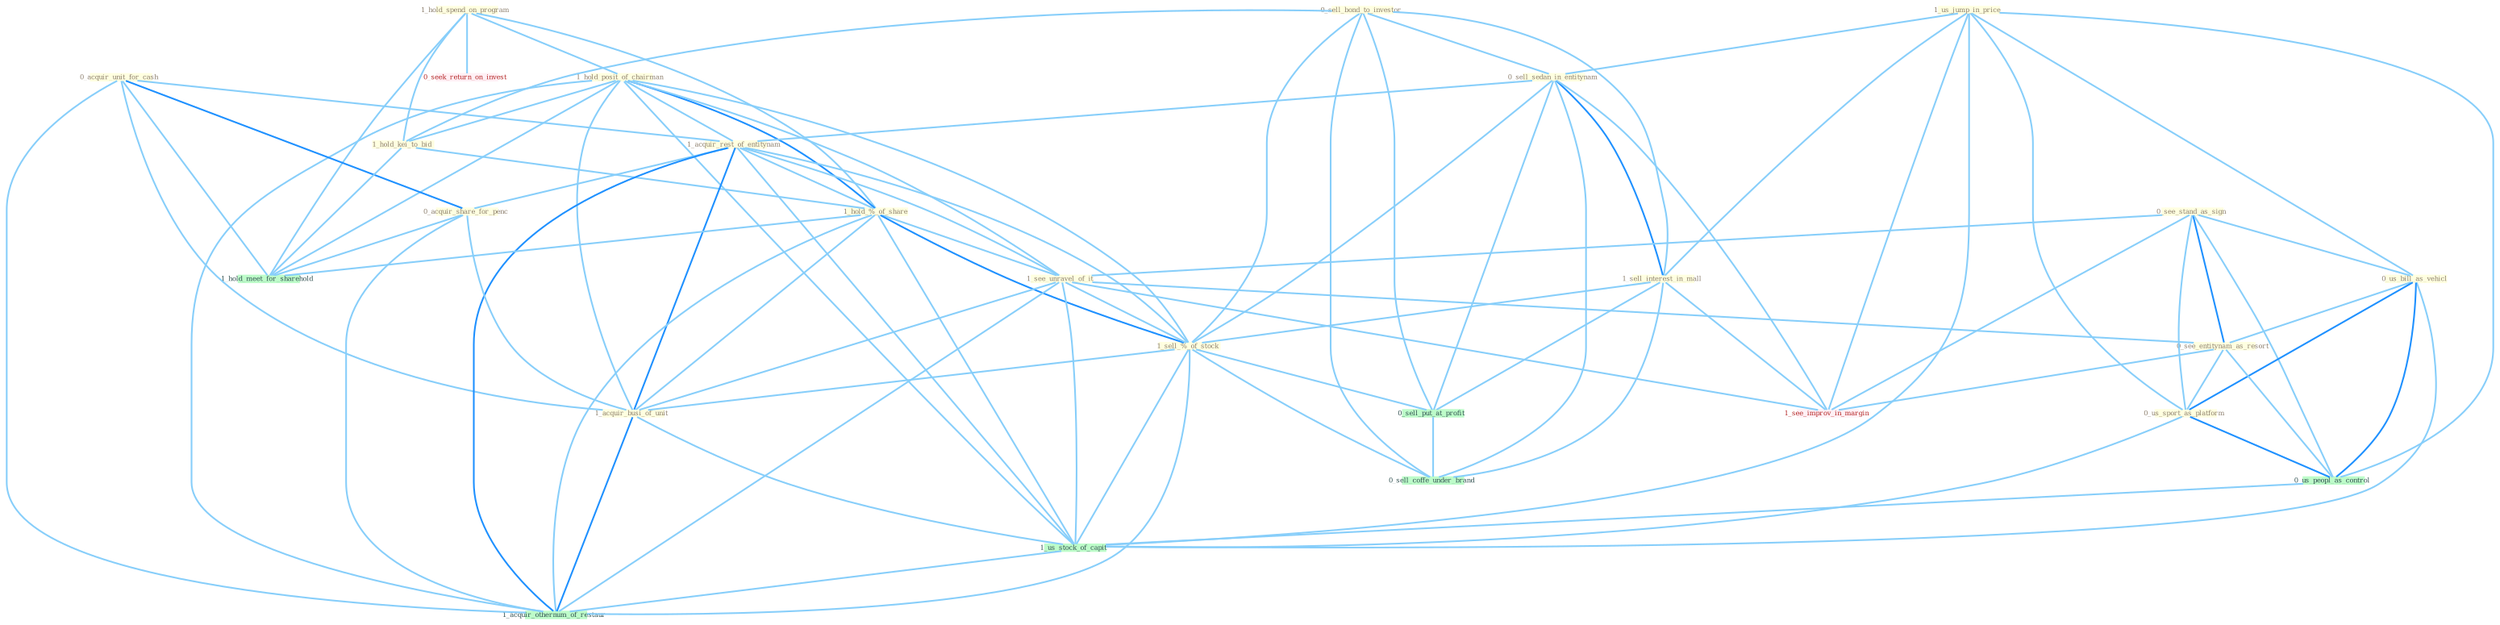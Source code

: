 Graph G{ 
    node
    [shape=polygon,style=filled,width=.5,height=.06,color="#BDFCC9",fixedsize=true,fontsize=4,
    fontcolor="#2f4f4f"];
    {node
    [color="#ffffe0", fontcolor="#8b7d6b"] "1_hold_spend_on_program " "1_hold_posit_of_chairman " "0_sell_bond_to_investor " "1_us_jump_in_price " "0_sell_sedan_in_entitynam " "0_see_stand_as_sign " "0_acquir_unit_for_cash " "1_hold_kei_to_bid " "1_sell_interest_in_mall " "1_acquir_rest_of_entitynam " "1_hold_%_of_share " "0_us_bill_as_vehicl " "0_acquir_share_for_penc " "1_see_unravel_of_it " "1_sell_%_of_stock " "0_see_entitynam_as_resort " "0_us_sport_as_platform " "1_acquir_busi_of_unit "}
{node [color="#fff0f5", fontcolor="#b22222"] "0_seek_return_on_invest " "1_see_improv_in_margin "}
edge [color="#B0E2FF"];

	"1_hold_spend_on_program " -- "1_hold_posit_of_chairman " [w="1", color="#87cefa" ];
	"1_hold_spend_on_program " -- "1_hold_kei_to_bid " [w="1", color="#87cefa" ];
	"1_hold_spend_on_program " -- "1_hold_%_of_share " [w="1", color="#87cefa" ];
	"1_hold_spend_on_program " -- "0_seek_return_on_invest " [w="1", color="#87cefa" ];
	"1_hold_spend_on_program " -- "1_hold_meet_for_sharehold " [w="1", color="#87cefa" ];
	"1_hold_posit_of_chairman " -- "1_hold_kei_to_bid " [w="1", color="#87cefa" ];
	"1_hold_posit_of_chairman " -- "1_acquir_rest_of_entitynam " [w="1", color="#87cefa" ];
	"1_hold_posit_of_chairman " -- "1_hold_%_of_share " [w="2", color="#1e90ff" , len=0.8];
	"1_hold_posit_of_chairman " -- "1_see_unravel_of_it " [w="1", color="#87cefa" ];
	"1_hold_posit_of_chairman " -- "1_sell_%_of_stock " [w="1", color="#87cefa" ];
	"1_hold_posit_of_chairman " -- "1_acquir_busi_of_unit " [w="1", color="#87cefa" ];
	"1_hold_posit_of_chairman " -- "1_us_stock_of_capit " [w="1", color="#87cefa" ];
	"1_hold_posit_of_chairman " -- "1_hold_meet_for_sharehold " [w="1", color="#87cefa" ];
	"1_hold_posit_of_chairman " -- "1_acquir_othernum_of_restaur " [w="1", color="#87cefa" ];
	"0_sell_bond_to_investor " -- "0_sell_sedan_in_entitynam " [w="1", color="#87cefa" ];
	"0_sell_bond_to_investor " -- "1_hold_kei_to_bid " [w="1", color="#87cefa" ];
	"0_sell_bond_to_investor " -- "1_sell_interest_in_mall " [w="1", color="#87cefa" ];
	"0_sell_bond_to_investor " -- "1_sell_%_of_stock " [w="1", color="#87cefa" ];
	"0_sell_bond_to_investor " -- "0_sell_put_at_profit " [w="1", color="#87cefa" ];
	"0_sell_bond_to_investor " -- "0_sell_coffe_under_brand " [w="1", color="#87cefa" ];
	"1_us_jump_in_price " -- "0_sell_sedan_in_entitynam " [w="1", color="#87cefa" ];
	"1_us_jump_in_price " -- "1_sell_interest_in_mall " [w="1", color="#87cefa" ];
	"1_us_jump_in_price " -- "0_us_bill_as_vehicl " [w="1", color="#87cefa" ];
	"1_us_jump_in_price " -- "0_us_sport_as_platform " [w="1", color="#87cefa" ];
	"1_us_jump_in_price " -- "0_us_peopl_as_control " [w="1", color="#87cefa" ];
	"1_us_jump_in_price " -- "1_us_stock_of_capit " [w="1", color="#87cefa" ];
	"1_us_jump_in_price " -- "1_see_improv_in_margin " [w="1", color="#87cefa" ];
	"0_sell_sedan_in_entitynam " -- "1_sell_interest_in_mall " [w="2", color="#1e90ff" , len=0.8];
	"0_sell_sedan_in_entitynam " -- "1_acquir_rest_of_entitynam " [w="1", color="#87cefa" ];
	"0_sell_sedan_in_entitynam " -- "1_sell_%_of_stock " [w="1", color="#87cefa" ];
	"0_sell_sedan_in_entitynam " -- "0_sell_put_at_profit " [w="1", color="#87cefa" ];
	"0_sell_sedan_in_entitynam " -- "1_see_improv_in_margin " [w="1", color="#87cefa" ];
	"0_sell_sedan_in_entitynam " -- "0_sell_coffe_under_brand " [w="1", color="#87cefa" ];
	"0_see_stand_as_sign " -- "0_us_bill_as_vehicl " [w="1", color="#87cefa" ];
	"0_see_stand_as_sign " -- "1_see_unravel_of_it " [w="1", color="#87cefa" ];
	"0_see_stand_as_sign " -- "0_see_entitynam_as_resort " [w="2", color="#1e90ff" , len=0.8];
	"0_see_stand_as_sign " -- "0_us_sport_as_platform " [w="1", color="#87cefa" ];
	"0_see_stand_as_sign " -- "0_us_peopl_as_control " [w="1", color="#87cefa" ];
	"0_see_stand_as_sign " -- "1_see_improv_in_margin " [w="1", color="#87cefa" ];
	"0_acquir_unit_for_cash " -- "1_acquir_rest_of_entitynam " [w="1", color="#87cefa" ];
	"0_acquir_unit_for_cash " -- "0_acquir_share_for_penc " [w="2", color="#1e90ff" , len=0.8];
	"0_acquir_unit_for_cash " -- "1_acquir_busi_of_unit " [w="1", color="#87cefa" ];
	"0_acquir_unit_for_cash " -- "1_hold_meet_for_sharehold " [w="1", color="#87cefa" ];
	"0_acquir_unit_for_cash " -- "1_acquir_othernum_of_restaur " [w="1", color="#87cefa" ];
	"1_hold_kei_to_bid " -- "1_hold_%_of_share " [w="1", color="#87cefa" ];
	"1_hold_kei_to_bid " -- "1_hold_meet_for_sharehold " [w="1", color="#87cefa" ];
	"1_sell_interest_in_mall " -- "1_sell_%_of_stock " [w="1", color="#87cefa" ];
	"1_sell_interest_in_mall " -- "0_sell_put_at_profit " [w="1", color="#87cefa" ];
	"1_sell_interest_in_mall " -- "1_see_improv_in_margin " [w="1", color="#87cefa" ];
	"1_sell_interest_in_mall " -- "0_sell_coffe_under_brand " [w="1", color="#87cefa" ];
	"1_acquir_rest_of_entitynam " -- "1_hold_%_of_share " [w="1", color="#87cefa" ];
	"1_acquir_rest_of_entitynam " -- "0_acquir_share_for_penc " [w="1", color="#87cefa" ];
	"1_acquir_rest_of_entitynam " -- "1_see_unravel_of_it " [w="1", color="#87cefa" ];
	"1_acquir_rest_of_entitynam " -- "1_sell_%_of_stock " [w="1", color="#87cefa" ];
	"1_acquir_rest_of_entitynam " -- "1_acquir_busi_of_unit " [w="2", color="#1e90ff" , len=0.8];
	"1_acquir_rest_of_entitynam " -- "1_us_stock_of_capit " [w="1", color="#87cefa" ];
	"1_acquir_rest_of_entitynam " -- "1_acquir_othernum_of_restaur " [w="2", color="#1e90ff" , len=0.8];
	"1_hold_%_of_share " -- "1_see_unravel_of_it " [w="1", color="#87cefa" ];
	"1_hold_%_of_share " -- "1_sell_%_of_stock " [w="2", color="#1e90ff" , len=0.8];
	"1_hold_%_of_share " -- "1_acquir_busi_of_unit " [w="1", color="#87cefa" ];
	"1_hold_%_of_share " -- "1_us_stock_of_capit " [w="1", color="#87cefa" ];
	"1_hold_%_of_share " -- "1_hold_meet_for_sharehold " [w="1", color="#87cefa" ];
	"1_hold_%_of_share " -- "1_acquir_othernum_of_restaur " [w="1", color="#87cefa" ];
	"0_us_bill_as_vehicl " -- "0_see_entitynam_as_resort " [w="1", color="#87cefa" ];
	"0_us_bill_as_vehicl " -- "0_us_sport_as_platform " [w="2", color="#1e90ff" , len=0.8];
	"0_us_bill_as_vehicl " -- "0_us_peopl_as_control " [w="2", color="#1e90ff" , len=0.8];
	"0_us_bill_as_vehicl " -- "1_us_stock_of_capit " [w="1", color="#87cefa" ];
	"0_acquir_share_for_penc " -- "1_acquir_busi_of_unit " [w="1", color="#87cefa" ];
	"0_acquir_share_for_penc " -- "1_hold_meet_for_sharehold " [w="1", color="#87cefa" ];
	"0_acquir_share_for_penc " -- "1_acquir_othernum_of_restaur " [w="1", color="#87cefa" ];
	"1_see_unravel_of_it " -- "1_sell_%_of_stock " [w="1", color="#87cefa" ];
	"1_see_unravel_of_it " -- "0_see_entitynam_as_resort " [w="1", color="#87cefa" ];
	"1_see_unravel_of_it " -- "1_acquir_busi_of_unit " [w="1", color="#87cefa" ];
	"1_see_unravel_of_it " -- "1_us_stock_of_capit " [w="1", color="#87cefa" ];
	"1_see_unravel_of_it " -- "1_see_improv_in_margin " [w="1", color="#87cefa" ];
	"1_see_unravel_of_it " -- "1_acquir_othernum_of_restaur " [w="1", color="#87cefa" ];
	"1_sell_%_of_stock " -- "1_acquir_busi_of_unit " [w="1", color="#87cefa" ];
	"1_sell_%_of_stock " -- "0_sell_put_at_profit " [w="1", color="#87cefa" ];
	"1_sell_%_of_stock " -- "1_us_stock_of_capit " [w="1", color="#87cefa" ];
	"1_sell_%_of_stock " -- "0_sell_coffe_under_brand " [w="1", color="#87cefa" ];
	"1_sell_%_of_stock " -- "1_acquir_othernum_of_restaur " [w="1", color="#87cefa" ];
	"0_see_entitynam_as_resort " -- "0_us_sport_as_platform " [w="1", color="#87cefa" ];
	"0_see_entitynam_as_resort " -- "0_us_peopl_as_control " [w="1", color="#87cefa" ];
	"0_see_entitynam_as_resort " -- "1_see_improv_in_margin " [w="1", color="#87cefa" ];
	"0_us_sport_as_platform " -- "0_us_peopl_as_control " [w="2", color="#1e90ff" , len=0.8];
	"0_us_sport_as_platform " -- "1_us_stock_of_capit " [w="1", color="#87cefa" ];
	"1_acquir_busi_of_unit " -- "1_us_stock_of_capit " [w="1", color="#87cefa" ];
	"1_acquir_busi_of_unit " -- "1_acquir_othernum_of_restaur " [w="2", color="#1e90ff" , len=0.8];
	"0_us_peopl_as_control " -- "1_us_stock_of_capit " [w="1", color="#87cefa" ];
	"0_sell_put_at_profit " -- "0_sell_coffe_under_brand " [w="1", color="#87cefa" ];
	"1_us_stock_of_capit " -- "1_acquir_othernum_of_restaur " [w="1", color="#87cefa" ];
}